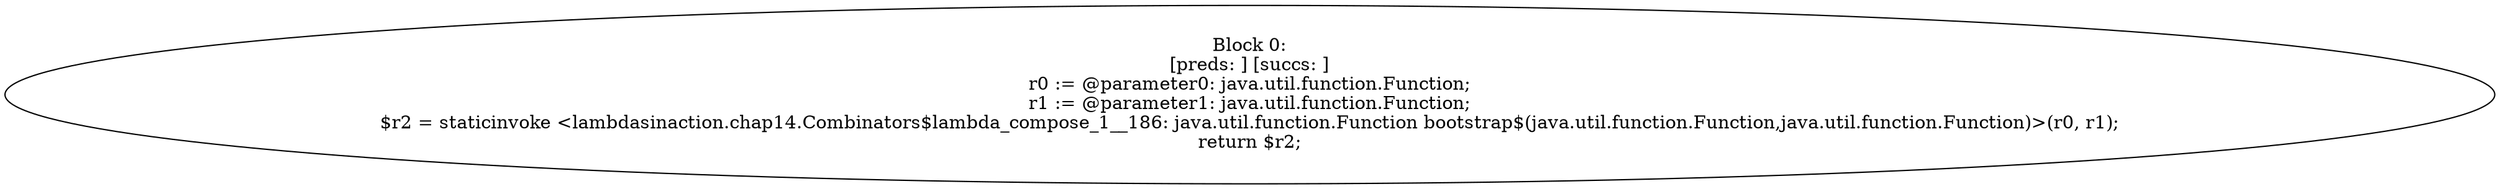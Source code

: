 digraph "unitGraph" {
    "Block 0:
[preds: ] [succs: ]
r0 := @parameter0: java.util.function.Function;
r1 := @parameter1: java.util.function.Function;
$r2 = staticinvoke <lambdasinaction.chap14.Combinators$lambda_compose_1__186: java.util.function.Function bootstrap$(java.util.function.Function,java.util.function.Function)>(r0, r1);
return $r2;
"
}

